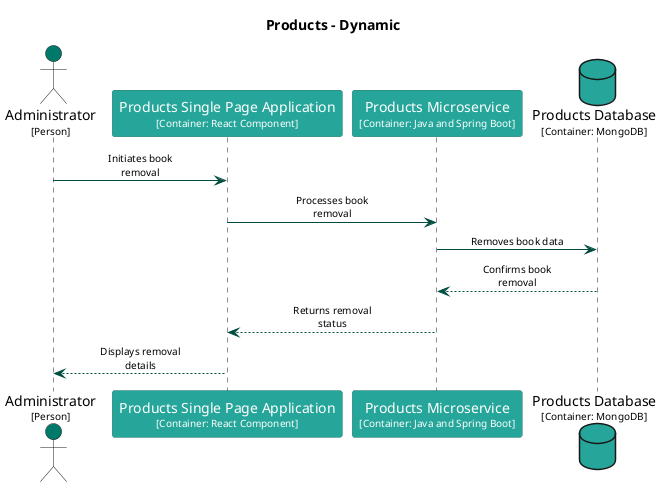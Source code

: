 @startuml
set separator none
title Products - Dynamic

skinparam {
  arrowFontSize 10
  defaultTextAlignment center
  wrapWidth 200
  maxMessageSize 100
}

hide stereotype

skinparam sequenceParticipant<<Administrator>> {
  BackgroundColor #00796b
  FontColor #ffffff
  BorderColor #00544a
  shadowing false
}
skinparam sequenceParticipant<<Products.ProductsDatabase>> {
  BackgroundColor #26a69a
  FontColor #ffffff
  BorderColor #1a746b
  shadowing false
}
skinparam sequenceParticipant<<Products.ProductsMicroservice>> {
  BackgroundColor #26a69a
  FontColor #ffffff
  BorderColor #1a746b
  shadowing false
}
skinparam sequenceParticipant<<Products.ProductsSinglePageApplication>> {
  BackgroundColor #26a69a
  FontColor #ffffff
  BorderColor #1a746b
  shadowing false
}

actor "Administrator\n<size:10>[Person]</size>" as Administrator <<Administrator>> #00796b
participant "Products Single Page Application\n<size:10>[Container: React Component]</size>" as Products.ProductsSinglePageApplication <<Products.ProductsSinglePageApplication>> #26a69a
participant "Products Microservice\n<size:10>[Container: Java and Spring Boot]</size>" as Products.ProductsMicroservice <<Products.ProductsMicroservice>> #26a69a
database "Products Database\n<size:10>[Container: MongoDB]</size>" as Products.ProductsDatabase <<Products.ProductsDatabase>> #26a69a
Administrator -[#004d40]> Products.ProductsSinglePageApplication : Initiates book removal
Products.ProductsSinglePageApplication -[#004d40]> Products.ProductsMicroservice : Processes book removal
Products.ProductsMicroservice -[#004d40]> Products.ProductsDatabase : Removes book data
Products.ProductsMicroservice <-[#004d40]- Products.ProductsDatabase : Confirms book removal
Products.ProductsSinglePageApplication <-[#004d40]- Products.ProductsMicroservice : Returns removal status
Administrator <-[#004d40]- Products.ProductsSinglePageApplication : Displays removal details
@enduml